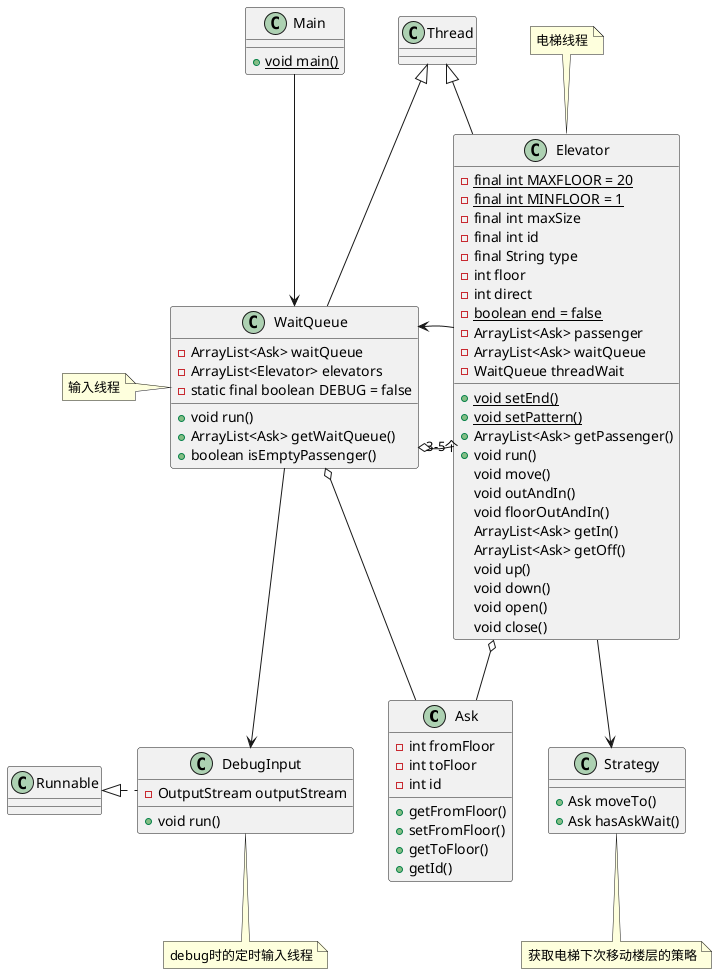 @startuml
'https://plantuml.com/class-diagram
class Ask
class DebugInput
note bottom of DebugInput : debug时的定时输入线程
class Elevator
note top of Elevator : 电梯线程
class Main
class Strategy
note bottom of Strategy : 获取电梯下次移动楼层的策略
class WaitQueue
note left of WaitQueue : 输入线程
DebugInput .left.|> Runnable
Elevator -up-|> Thread
WaitQueue -up-|> Thread
WaitQueue o-- Ask
Elevator o-- Ask
Main --> WaitQueue
WaitQueue o-right-"3-5个" Elevator
Elevator --> WaitQueue
WaitQueue -down-> DebugInput
Elevator --> Strategy




class DebugInput {
    -OutputStream outputStream
    +void run()
}
class Elevator {
    -{static} final int MAXFLOOR = 20
    -{static} final int MINFLOOR = 1
    -final int maxSize
    -final int id
    -final String type
    -int floor
    -int direct
    -{static} boolean end = false
    -ArrayList<Ask> passenger
    -ArrayList<Ask> waitQueue
    -WaitQueue threadWait
    +{static} void setEnd()
    +{static} void setPattern()
    +ArrayList<Ask> getPassenger()
    +void run()
    void move()
    void outAndIn()
    void floorOutAndIn()
    ArrayList<Ask> getIn()
    ArrayList<Ask> getOff()
    void up()
    void down()
    void open()
    void close()
}
class Main {
    +{static} void main()
}
class Strategy {
    +Ask moveTo()
    +Ask hasAskWait()
}
class WaitQueue {
    -ArrayList<Ask> waitQueue
    -ArrayList<Elevator> elevators
    -static final boolean DEBUG = false
    +void run()
    +ArrayList<Ask> getWaitQueue()
    +boolean isEmptyPassenger()
}
class Ask {
    -int fromFloor
    -int toFloor
    -int id
    +getFromFloor()
    +setFromFloor()
    +getToFloor()
    +getId()
}
@enduml